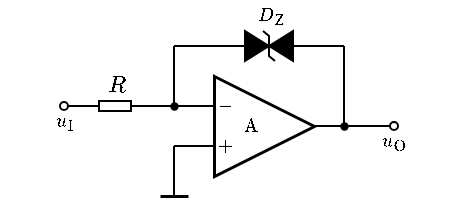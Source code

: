 <mxfile version="20.7.4" type="device"><diagram id="BXZum2WREPEbVefBd4kd" name="第 1 页"><mxGraphModel dx="313" dy="213" grid="1" gridSize="5" guides="1" tooltips="1" connect="1" arrows="1" fold="1" page="1" pageScale="1" pageWidth="827" pageHeight="1169" math="1" shadow="0"><root><mxCell id="0"/><mxCell id="1" parent="0"/><mxCell id="wk5vAMPGY5m9IKHRaPx8-23" value="$$u_\mathrm{O}$$" style="text;html=1;align=center;verticalAlign=middle;resizable=1;points=[];autosize=1;strokeColor=none;fillColor=none;fontSize=8;movable=1;rotatable=1;deletable=1;editable=1;connectable=1;" parent="1" vertex="1"><mxGeometry x="235" y="185" width="20" height="15" as="geometry"/></mxCell><mxCell id="q1QNxQZsb89WqCfUoyfc-1" value="" style="pointerEvents=1;fillColor=strokeColor;verticalLabelPosition=bottom;shadow=0;dashed=0;align=center;html=1;verticalAlign=top;shape=mxgraph.electrical.diodes.transorb_2;strokeWidth=1;fontSize=8;direction=west;" vertex="1" parent="1"><mxGeometry x="167.5" y="137.5" width="30" height="15" as="geometry"/></mxCell><mxCell id="q1QNxQZsb89WqCfUoyfc-6" value="$$D_\mathrm{Z}$$" style="text;html=1;align=center;verticalAlign=middle;resizable=1;points=[];autosize=1;strokeColor=none;fillColor=none;fontSize=8;movable=1;rotatable=1;deletable=1;editable=1;connectable=1;" vertex="1" parent="1"><mxGeometry x="175" y="122.5" width="15" height="15" as="geometry"/></mxCell><mxCell id="q1QNxQZsb89WqCfUoyfc-9" value="\(\text{A}\) 　&amp;nbsp;" style="triangle;whiteSpace=wrap;html=1;strokeWidth=1.5;connectable=0;allowArrows=0;fontSize=8;" vertex="1" parent="1"><mxGeometry x="155" y="160" width="50" height="50" as="geometry"/></mxCell><mxCell id="q1QNxQZsb89WqCfUoyfc-10" value="" style="endArrow=none;html=1;rounded=0;exitDx=0;exitDy=0;exitPerimeter=0;startArrow=none;" edge="1" parent="1" source="q1QNxQZsb89WqCfUoyfc-32"><mxGeometry width="50" height="50" relative="1" as="geometry"><mxPoint x="125" y="175" as="sourcePoint"/><mxPoint x="155" y="175" as="targetPoint"/></mxGeometry></mxCell><mxCell id="q1QNxQZsb89WqCfUoyfc-11" value="" style="endArrow=none;html=1;rounded=0;" edge="1" parent="1"><mxGeometry width="50" height="50" relative="1" as="geometry"><mxPoint x="135" y="195" as="sourcePoint"/><mxPoint x="155" y="195" as="targetPoint"/></mxGeometry></mxCell><mxCell id="q1QNxQZsb89WqCfUoyfc-12" value="$$-$$" style="text;html=1;resizable=1;autosize=1;align=center;verticalAlign=middle;points=[];fillColor=none;strokeColor=none;rounded=0;movable=1;rotatable=1;deletable=1;editable=1;connectable=0;fontSize=8;" vertex="1" parent="1"><mxGeometry x="155" y="170" width="10" height="10" as="geometry"/></mxCell><mxCell id="q1QNxQZsb89WqCfUoyfc-13" value="$$+$$" style="text;html=1;resizable=1;autosize=1;align=center;verticalAlign=middle;points=[];fillColor=none;strokeColor=none;rounded=0;movable=1;rotatable=1;deletable=1;editable=1;connectable=0;fontSize=8;" vertex="1" parent="1"><mxGeometry x="155" y="190" width="10" height="10" as="geometry"/></mxCell><mxCell id="q1QNxQZsb89WqCfUoyfc-14" value="" style="endArrow=none;html=1;rounded=0;fontSize=8;" edge="1" parent="1"><mxGeometry width="50" height="50" relative="1" as="geometry"><mxPoint x="205" y="185" as="sourcePoint"/><mxPoint x="220" y="185" as="targetPoint"/></mxGeometry></mxCell><mxCell id="q1QNxQZsb89WqCfUoyfc-16" value="" style="endArrow=none;html=1;rounded=0;fontSize=10;startSize=4;endSize=4;entryX=1;entryY=0.5;entryDx=0;entryDy=0;entryPerimeter=0;" edge="1" parent="1" target="q1QNxQZsb89WqCfUoyfc-1"><mxGeometry width="50" height="50" relative="1" as="geometry"><mxPoint x="135" y="145" as="sourcePoint"/><mxPoint x="160" y="135" as="targetPoint"/></mxGeometry></mxCell><mxCell id="q1QNxQZsb89WqCfUoyfc-18" value="" style="endArrow=none;html=1;rounded=0;fontSize=10;startSize=4;endSize=4;exitX=0;exitY=0.5;exitDx=0;exitDy=0;exitPerimeter=0;" edge="1" parent="1" source="q1QNxQZsb89WqCfUoyfc-1"><mxGeometry width="50" height="50" relative="1" as="geometry"><mxPoint x="205" y="140" as="sourcePoint"/><mxPoint x="220" y="145" as="targetPoint"/></mxGeometry></mxCell><mxCell id="q1QNxQZsb89WqCfUoyfc-20" value="" style="endArrow=none;html=1;rounded=0;fontSize=10;startSize=4;endSize=4;entryX=1;entryY=0.5;entryDx=0;entryDy=0;entryPerimeter=0;" edge="1" parent="1"><mxGeometry width="50" height="50" relative="1" as="geometry"><mxPoint x="135" y="195" as="sourcePoint"/><mxPoint x="135" y="205" as="targetPoint"/></mxGeometry></mxCell><mxCell id="q1QNxQZsb89WqCfUoyfc-22" value="" style="endArrow=none;html=1;rounded=0;fontSize=10;startSize=4;endSize=4;" edge="1" parent="1"><mxGeometry width="50" height="50" relative="1" as="geometry"><mxPoint x="135" y="205" as="sourcePoint"/><mxPoint x="135" y="220" as="targetPoint"/></mxGeometry></mxCell><mxCell id="q1QNxQZsb89WqCfUoyfc-23" value="" style="endArrow=none;html=1;rounded=0;fontSize=8;" edge="1" parent="1"><mxGeometry width="50" height="50" relative="1" as="geometry"><mxPoint x="220" y="185" as="sourcePoint"/><mxPoint x="220" y="145" as="targetPoint"/></mxGeometry></mxCell><mxCell id="q1QNxQZsb89WqCfUoyfc-24" value="" style="endArrow=none;html=1;rounded=0;fontSize=8;" edge="1" parent="1"><mxGeometry width="50" height="50" relative="1" as="geometry"><mxPoint x="135" y="175" as="sourcePoint"/><mxPoint x="135" y="145" as="targetPoint"/></mxGeometry></mxCell><mxCell id="q1QNxQZsb89WqCfUoyfc-25" value="" style="endArrow=none;html=1;rounded=0;fontSize=8;strokeWidth=1.5;" edge="1" parent="1"><mxGeometry width="50" height="50" relative="1" as="geometry"><mxPoint x="128" y="220" as="sourcePoint"/><mxPoint x="142" y="220" as="targetPoint"/></mxGeometry></mxCell><mxCell id="q1QNxQZsb89WqCfUoyfc-26" value="$$R$$" style="text;html=1;resizable=1;autosize=1;align=center;verticalAlign=middle;points=[];fillColor=none;strokeColor=none;rounded=0;fontSize=10;movable=1;rotatable=1;deletable=1;editable=1;connectable=0;allowArrows=0;" vertex="1" parent="1"><mxGeometry x="98" y="160" width="15" height="10" as="geometry"/></mxCell><mxCell id="q1QNxQZsb89WqCfUoyfc-27" value="" style="pointerEvents=1;verticalLabelPosition=bottom;shadow=0;dashed=0;align=center;html=1;verticalAlign=top;shape=mxgraph.electrical.resistors.resistor_1;fontSize=10;direction=west;allowArrows=0;" vertex="1" parent="1"><mxGeometry x="93" y="172.5" width="25" height="5" as="geometry"/></mxCell><mxCell id="q1QNxQZsb89WqCfUoyfc-28" value="" style="endArrow=none;html=1;rounded=0;strokeWidth=1;fontSize=8;entryX=1;entryY=0.5;entryDx=0;entryDy=0;entryPerimeter=0;startArrow=oval;startFill=0;endSize=4;startSize=4;" edge="1" parent="1" target="q1QNxQZsb89WqCfUoyfc-27"><mxGeometry width="50" height="50" relative="1" as="geometry"><mxPoint x="80" y="175" as="sourcePoint"/><mxPoint x="110" y="160" as="targetPoint"/></mxGeometry></mxCell><mxCell id="q1QNxQZsb89WqCfUoyfc-29" value="" style="endArrow=none;html=1;rounded=0;strokeWidth=1;fontSize=8;startArrow=oval;startFill=0;endSize=4;startSize=4;" edge="1" parent="1"><mxGeometry width="50" height="50" relative="1" as="geometry"><mxPoint x="245" y="185" as="sourcePoint"/><mxPoint x="220" y="185" as="targetPoint"/></mxGeometry></mxCell><mxCell id="q1QNxQZsb89WqCfUoyfc-30" value="$$u_\mathrm{I}$$" style="text;html=1;align=center;verticalAlign=middle;resizable=1;points=[];autosize=1;strokeColor=none;fillColor=none;fontSize=8;movable=1;rotatable=1;deletable=1;editable=1;connectable=1;" vertex="1" parent="1"><mxGeometry x="70" y="175" width="20" height="15" as="geometry"/></mxCell><mxCell id="q1QNxQZsb89WqCfUoyfc-32" value="" style="shape=waypoint;sketch=0;fillStyle=solid;size=6;pointerEvents=1;points=[];fillColor=none;resizable=1;rotatable=1;perimeter=centerPerimeter;snapToPoint=1;strokeWidth=0.1;fontSize=8;movable=1;deletable=1;editable=1;connectable=1;" vertex="1" parent="1"><mxGeometry x="130" y="170" width="10" height="10" as="geometry"/></mxCell><mxCell id="q1QNxQZsb89WqCfUoyfc-33" value="" style="endArrow=none;html=1;rounded=0;exitX=0;exitY=0.5;exitDx=0;exitDy=0;exitPerimeter=0;" edge="1" parent="1" source="q1QNxQZsb89WqCfUoyfc-27" target="q1QNxQZsb89WqCfUoyfc-32"><mxGeometry width="50" height="50" relative="1" as="geometry"><mxPoint x="118" y="175" as="sourcePoint"/><mxPoint x="155" y="175" as="targetPoint"/></mxGeometry></mxCell><mxCell id="q1QNxQZsb89WqCfUoyfc-34" value="" style="shape=waypoint;sketch=0;fillStyle=solid;size=6;pointerEvents=1;points=[];fillColor=none;resizable=1;rotatable=1;perimeter=centerPerimeter;snapToPoint=1;strokeWidth=0.1;fontSize=8;movable=1;deletable=1;editable=1;connectable=1;" vertex="1" parent="1"><mxGeometry x="215" y="180" width="10" height="10" as="geometry"/></mxCell></root></mxGraphModel></diagram></mxfile>